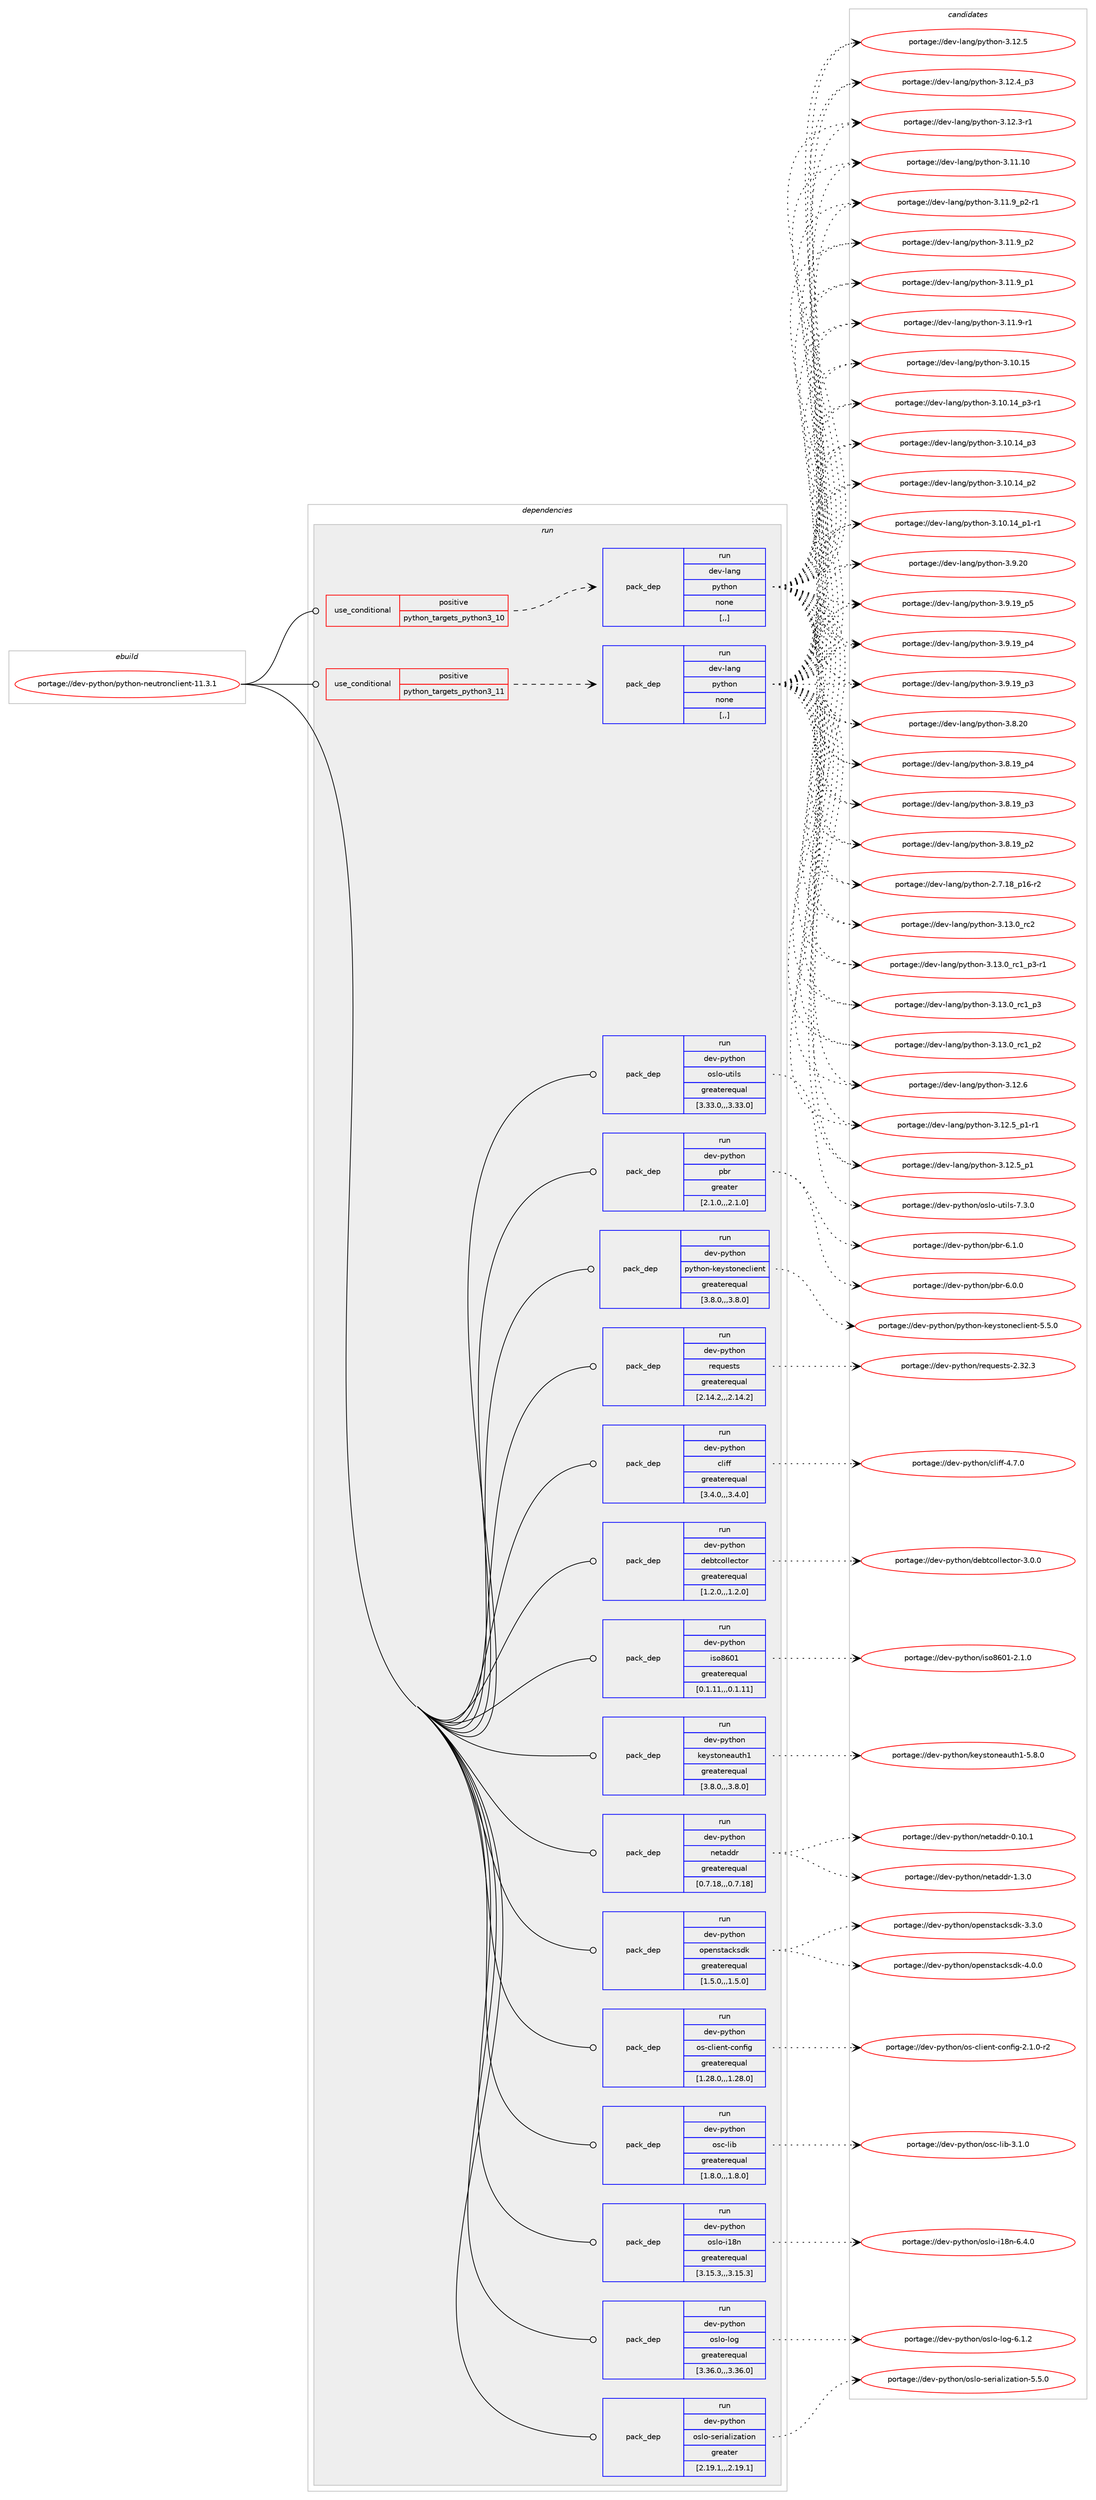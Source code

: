 digraph prolog {

# *************
# Graph options
# *************

newrank=true;
concentrate=true;
compound=true;
graph [rankdir=LR,fontname=Helvetica,fontsize=10,ranksep=1.5];#, ranksep=2.5, nodesep=0.2];
edge  [arrowhead=vee];
node  [fontname=Helvetica,fontsize=10];

# **********
# The ebuild
# **********

subgraph cluster_leftcol {
color=gray;
label=<<i>ebuild</i>>;
id [label="portage://dev-python/python-neutronclient-11.3.1", color=red, width=4, href="../dev-python/python-neutronclient-11.3.1.svg"];
}

# ****************
# The dependencies
# ****************

subgraph cluster_midcol {
color=gray;
label=<<i>dependencies</i>>;
subgraph cluster_compile {
fillcolor="#eeeeee";
style=filled;
label=<<i>compile</i>>;
}
subgraph cluster_compileandrun {
fillcolor="#eeeeee";
style=filled;
label=<<i>compile and run</i>>;
}
subgraph cluster_run {
fillcolor="#eeeeee";
style=filled;
label=<<i>run</i>>;
subgraph cond168962 {
dependency655419 [label=<<TABLE BORDER="0" CELLBORDER="1" CELLSPACING="0" CELLPADDING="4"><TR><TD ROWSPAN="3" CELLPADDING="10">use_conditional</TD></TR><TR><TD>positive</TD></TR><TR><TD>python_targets_python3_10</TD></TR></TABLE>>, shape=none, color=red];
subgraph pack481599 {
dependency655420 [label=<<TABLE BORDER="0" CELLBORDER="1" CELLSPACING="0" CELLPADDING="4" WIDTH="220"><TR><TD ROWSPAN="6" CELLPADDING="30">pack_dep</TD></TR><TR><TD WIDTH="110">run</TD></TR><TR><TD>dev-lang</TD></TR><TR><TD>python</TD></TR><TR><TD>none</TD></TR><TR><TD>[,,]</TD></TR></TABLE>>, shape=none, color=blue];
}
dependency655419:e -> dependency655420:w [weight=20,style="dashed",arrowhead="vee"];
}
id:e -> dependency655419:w [weight=20,style="solid",arrowhead="odot"];
subgraph cond168963 {
dependency655421 [label=<<TABLE BORDER="0" CELLBORDER="1" CELLSPACING="0" CELLPADDING="4"><TR><TD ROWSPAN="3" CELLPADDING="10">use_conditional</TD></TR><TR><TD>positive</TD></TR><TR><TD>python_targets_python3_11</TD></TR></TABLE>>, shape=none, color=red];
subgraph pack481600 {
dependency655422 [label=<<TABLE BORDER="0" CELLBORDER="1" CELLSPACING="0" CELLPADDING="4" WIDTH="220"><TR><TD ROWSPAN="6" CELLPADDING="30">pack_dep</TD></TR><TR><TD WIDTH="110">run</TD></TR><TR><TD>dev-lang</TD></TR><TR><TD>python</TD></TR><TR><TD>none</TD></TR><TR><TD>[,,]</TD></TR></TABLE>>, shape=none, color=blue];
}
dependency655421:e -> dependency655422:w [weight=20,style="dashed",arrowhead="vee"];
}
id:e -> dependency655421:w [weight=20,style="solid",arrowhead="odot"];
subgraph pack481601 {
dependency655423 [label=<<TABLE BORDER="0" CELLBORDER="1" CELLSPACING="0" CELLPADDING="4" WIDTH="220"><TR><TD ROWSPAN="6" CELLPADDING="30">pack_dep</TD></TR><TR><TD WIDTH="110">run</TD></TR><TR><TD>dev-python</TD></TR><TR><TD>cliff</TD></TR><TR><TD>greaterequal</TD></TR><TR><TD>[3.4.0,,,3.4.0]</TD></TR></TABLE>>, shape=none, color=blue];
}
id:e -> dependency655423:w [weight=20,style="solid",arrowhead="odot"];
subgraph pack481602 {
dependency655424 [label=<<TABLE BORDER="0" CELLBORDER="1" CELLSPACING="0" CELLPADDING="4" WIDTH="220"><TR><TD ROWSPAN="6" CELLPADDING="30">pack_dep</TD></TR><TR><TD WIDTH="110">run</TD></TR><TR><TD>dev-python</TD></TR><TR><TD>debtcollector</TD></TR><TR><TD>greaterequal</TD></TR><TR><TD>[1.2.0,,,1.2.0]</TD></TR></TABLE>>, shape=none, color=blue];
}
id:e -> dependency655424:w [weight=20,style="solid",arrowhead="odot"];
subgraph pack481603 {
dependency655425 [label=<<TABLE BORDER="0" CELLBORDER="1" CELLSPACING="0" CELLPADDING="4" WIDTH="220"><TR><TD ROWSPAN="6" CELLPADDING="30">pack_dep</TD></TR><TR><TD WIDTH="110">run</TD></TR><TR><TD>dev-python</TD></TR><TR><TD>iso8601</TD></TR><TR><TD>greaterequal</TD></TR><TR><TD>[0.1.11,,,0.1.11]</TD></TR></TABLE>>, shape=none, color=blue];
}
id:e -> dependency655425:w [weight=20,style="solid",arrowhead="odot"];
subgraph pack481604 {
dependency655426 [label=<<TABLE BORDER="0" CELLBORDER="1" CELLSPACING="0" CELLPADDING="4" WIDTH="220"><TR><TD ROWSPAN="6" CELLPADDING="30">pack_dep</TD></TR><TR><TD WIDTH="110">run</TD></TR><TR><TD>dev-python</TD></TR><TR><TD>keystoneauth1</TD></TR><TR><TD>greaterequal</TD></TR><TR><TD>[3.8.0,,,3.8.0]</TD></TR></TABLE>>, shape=none, color=blue];
}
id:e -> dependency655426:w [weight=20,style="solid",arrowhead="odot"];
subgraph pack481605 {
dependency655427 [label=<<TABLE BORDER="0" CELLBORDER="1" CELLSPACING="0" CELLPADDING="4" WIDTH="220"><TR><TD ROWSPAN="6" CELLPADDING="30">pack_dep</TD></TR><TR><TD WIDTH="110">run</TD></TR><TR><TD>dev-python</TD></TR><TR><TD>netaddr</TD></TR><TR><TD>greaterequal</TD></TR><TR><TD>[0.7.18,,,0.7.18]</TD></TR></TABLE>>, shape=none, color=blue];
}
id:e -> dependency655427:w [weight=20,style="solid",arrowhead="odot"];
subgraph pack481606 {
dependency655428 [label=<<TABLE BORDER="0" CELLBORDER="1" CELLSPACING="0" CELLPADDING="4" WIDTH="220"><TR><TD ROWSPAN="6" CELLPADDING="30">pack_dep</TD></TR><TR><TD WIDTH="110">run</TD></TR><TR><TD>dev-python</TD></TR><TR><TD>openstacksdk</TD></TR><TR><TD>greaterequal</TD></TR><TR><TD>[1.5.0,,,1.5.0]</TD></TR></TABLE>>, shape=none, color=blue];
}
id:e -> dependency655428:w [weight=20,style="solid",arrowhead="odot"];
subgraph pack481607 {
dependency655429 [label=<<TABLE BORDER="0" CELLBORDER="1" CELLSPACING="0" CELLPADDING="4" WIDTH="220"><TR><TD ROWSPAN="6" CELLPADDING="30">pack_dep</TD></TR><TR><TD WIDTH="110">run</TD></TR><TR><TD>dev-python</TD></TR><TR><TD>os-client-config</TD></TR><TR><TD>greaterequal</TD></TR><TR><TD>[1.28.0,,,1.28.0]</TD></TR></TABLE>>, shape=none, color=blue];
}
id:e -> dependency655429:w [weight=20,style="solid",arrowhead="odot"];
subgraph pack481608 {
dependency655430 [label=<<TABLE BORDER="0" CELLBORDER="1" CELLSPACING="0" CELLPADDING="4" WIDTH="220"><TR><TD ROWSPAN="6" CELLPADDING="30">pack_dep</TD></TR><TR><TD WIDTH="110">run</TD></TR><TR><TD>dev-python</TD></TR><TR><TD>osc-lib</TD></TR><TR><TD>greaterequal</TD></TR><TR><TD>[1.8.0,,,1.8.0]</TD></TR></TABLE>>, shape=none, color=blue];
}
id:e -> dependency655430:w [weight=20,style="solid",arrowhead="odot"];
subgraph pack481609 {
dependency655431 [label=<<TABLE BORDER="0" CELLBORDER="1" CELLSPACING="0" CELLPADDING="4" WIDTH="220"><TR><TD ROWSPAN="6" CELLPADDING="30">pack_dep</TD></TR><TR><TD WIDTH="110">run</TD></TR><TR><TD>dev-python</TD></TR><TR><TD>oslo-i18n</TD></TR><TR><TD>greaterequal</TD></TR><TR><TD>[3.15.3,,,3.15.3]</TD></TR></TABLE>>, shape=none, color=blue];
}
id:e -> dependency655431:w [weight=20,style="solid",arrowhead="odot"];
subgraph pack481610 {
dependency655432 [label=<<TABLE BORDER="0" CELLBORDER="1" CELLSPACING="0" CELLPADDING="4" WIDTH="220"><TR><TD ROWSPAN="6" CELLPADDING="30">pack_dep</TD></TR><TR><TD WIDTH="110">run</TD></TR><TR><TD>dev-python</TD></TR><TR><TD>oslo-log</TD></TR><TR><TD>greaterequal</TD></TR><TR><TD>[3.36.0,,,3.36.0]</TD></TR></TABLE>>, shape=none, color=blue];
}
id:e -> dependency655432:w [weight=20,style="solid",arrowhead="odot"];
subgraph pack481611 {
dependency655433 [label=<<TABLE BORDER="0" CELLBORDER="1" CELLSPACING="0" CELLPADDING="4" WIDTH="220"><TR><TD ROWSPAN="6" CELLPADDING="30">pack_dep</TD></TR><TR><TD WIDTH="110">run</TD></TR><TR><TD>dev-python</TD></TR><TR><TD>oslo-serialization</TD></TR><TR><TD>greater</TD></TR><TR><TD>[2.19.1,,,2.19.1]</TD></TR></TABLE>>, shape=none, color=blue];
}
id:e -> dependency655433:w [weight=20,style="solid",arrowhead="odot"];
subgraph pack481612 {
dependency655434 [label=<<TABLE BORDER="0" CELLBORDER="1" CELLSPACING="0" CELLPADDING="4" WIDTH="220"><TR><TD ROWSPAN="6" CELLPADDING="30">pack_dep</TD></TR><TR><TD WIDTH="110">run</TD></TR><TR><TD>dev-python</TD></TR><TR><TD>oslo-utils</TD></TR><TR><TD>greaterequal</TD></TR><TR><TD>[3.33.0,,,3.33.0]</TD></TR></TABLE>>, shape=none, color=blue];
}
id:e -> dependency655434:w [weight=20,style="solid",arrowhead="odot"];
subgraph pack481613 {
dependency655435 [label=<<TABLE BORDER="0" CELLBORDER="1" CELLSPACING="0" CELLPADDING="4" WIDTH="220"><TR><TD ROWSPAN="6" CELLPADDING="30">pack_dep</TD></TR><TR><TD WIDTH="110">run</TD></TR><TR><TD>dev-python</TD></TR><TR><TD>pbr</TD></TR><TR><TD>greater</TD></TR><TR><TD>[2.1.0,,,2.1.0]</TD></TR></TABLE>>, shape=none, color=blue];
}
id:e -> dependency655435:w [weight=20,style="solid",arrowhead="odot"];
subgraph pack481614 {
dependency655436 [label=<<TABLE BORDER="0" CELLBORDER="1" CELLSPACING="0" CELLPADDING="4" WIDTH="220"><TR><TD ROWSPAN="6" CELLPADDING="30">pack_dep</TD></TR><TR><TD WIDTH="110">run</TD></TR><TR><TD>dev-python</TD></TR><TR><TD>python-keystoneclient</TD></TR><TR><TD>greaterequal</TD></TR><TR><TD>[3.8.0,,,3.8.0]</TD></TR></TABLE>>, shape=none, color=blue];
}
id:e -> dependency655436:w [weight=20,style="solid",arrowhead="odot"];
subgraph pack481615 {
dependency655437 [label=<<TABLE BORDER="0" CELLBORDER="1" CELLSPACING="0" CELLPADDING="4" WIDTH="220"><TR><TD ROWSPAN="6" CELLPADDING="30">pack_dep</TD></TR><TR><TD WIDTH="110">run</TD></TR><TR><TD>dev-python</TD></TR><TR><TD>requests</TD></TR><TR><TD>greaterequal</TD></TR><TR><TD>[2.14.2,,,2.14.2]</TD></TR></TABLE>>, shape=none, color=blue];
}
id:e -> dependency655437:w [weight=20,style="solid",arrowhead="odot"];
}
}

# **************
# The candidates
# **************

subgraph cluster_choices {
rank=same;
color=gray;
label=<<i>candidates</i>>;

subgraph choice481599 {
color=black;
nodesep=1;
choice10010111845108971101034711212111610411111045514649514648951149950 [label="portage://dev-lang/python-3.13.0_rc2", color=red, width=4,href="../dev-lang/python-3.13.0_rc2.svg"];
choice1001011184510897110103471121211161041111104551464951464895114994995112514511449 [label="portage://dev-lang/python-3.13.0_rc1_p3-r1", color=red, width=4,href="../dev-lang/python-3.13.0_rc1_p3-r1.svg"];
choice100101118451089711010347112121116104111110455146495146489511499499511251 [label="portage://dev-lang/python-3.13.0_rc1_p3", color=red, width=4,href="../dev-lang/python-3.13.0_rc1_p3.svg"];
choice100101118451089711010347112121116104111110455146495146489511499499511250 [label="portage://dev-lang/python-3.13.0_rc1_p2", color=red, width=4,href="../dev-lang/python-3.13.0_rc1_p2.svg"];
choice10010111845108971101034711212111610411111045514649504654 [label="portage://dev-lang/python-3.12.6", color=red, width=4,href="../dev-lang/python-3.12.6.svg"];
choice1001011184510897110103471121211161041111104551464950465395112494511449 [label="portage://dev-lang/python-3.12.5_p1-r1", color=red, width=4,href="../dev-lang/python-3.12.5_p1-r1.svg"];
choice100101118451089711010347112121116104111110455146495046539511249 [label="portage://dev-lang/python-3.12.5_p1", color=red, width=4,href="../dev-lang/python-3.12.5_p1.svg"];
choice10010111845108971101034711212111610411111045514649504653 [label="portage://dev-lang/python-3.12.5", color=red, width=4,href="../dev-lang/python-3.12.5.svg"];
choice100101118451089711010347112121116104111110455146495046529511251 [label="portage://dev-lang/python-3.12.4_p3", color=red, width=4,href="../dev-lang/python-3.12.4_p3.svg"];
choice100101118451089711010347112121116104111110455146495046514511449 [label="portage://dev-lang/python-3.12.3-r1", color=red, width=4,href="../dev-lang/python-3.12.3-r1.svg"];
choice1001011184510897110103471121211161041111104551464949464948 [label="portage://dev-lang/python-3.11.10", color=red, width=4,href="../dev-lang/python-3.11.10.svg"];
choice1001011184510897110103471121211161041111104551464949465795112504511449 [label="portage://dev-lang/python-3.11.9_p2-r1", color=red, width=4,href="../dev-lang/python-3.11.9_p2-r1.svg"];
choice100101118451089711010347112121116104111110455146494946579511250 [label="portage://dev-lang/python-3.11.9_p2", color=red, width=4,href="../dev-lang/python-3.11.9_p2.svg"];
choice100101118451089711010347112121116104111110455146494946579511249 [label="portage://dev-lang/python-3.11.9_p1", color=red, width=4,href="../dev-lang/python-3.11.9_p1.svg"];
choice100101118451089711010347112121116104111110455146494946574511449 [label="portage://dev-lang/python-3.11.9-r1", color=red, width=4,href="../dev-lang/python-3.11.9-r1.svg"];
choice1001011184510897110103471121211161041111104551464948464953 [label="portage://dev-lang/python-3.10.15", color=red, width=4,href="../dev-lang/python-3.10.15.svg"];
choice100101118451089711010347112121116104111110455146494846495295112514511449 [label="portage://dev-lang/python-3.10.14_p3-r1", color=red, width=4,href="../dev-lang/python-3.10.14_p3-r1.svg"];
choice10010111845108971101034711212111610411111045514649484649529511251 [label="portage://dev-lang/python-3.10.14_p3", color=red, width=4,href="../dev-lang/python-3.10.14_p3.svg"];
choice10010111845108971101034711212111610411111045514649484649529511250 [label="portage://dev-lang/python-3.10.14_p2", color=red, width=4,href="../dev-lang/python-3.10.14_p2.svg"];
choice100101118451089711010347112121116104111110455146494846495295112494511449 [label="portage://dev-lang/python-3.10.14_p1-r1", color=red, width=4,href="../dev-lang/python-3.10.14_p1-r1.svg"];
choice10010111845108971101034711212111610411111045514657465048 [label="portage://dev-lang/python-3.9.20", color=red, width=4,href="../dev-lang/python-3.9.20.svg"];
choice100101118451089711010347112121116104111110455146574649579511253 [label="portage://dev-lang/python-3.9.19_p5", color=red, width=4,href="../dev-lang/python-3.9.19_p5.svg"];
choice100101118451089711010347112121116104111110455146574649579511252 [label="portage://dev-lang/python-3.9.19_p4", color=red, width=4,href="../dev-lang/python-3.9.19_p4.svg"];
choice100101118451089711010347112121116104111110455146574649579511251 [label="portage://dev-lang/python-3.9.19_p3", color=red, width=4,href="../dev-lang/python-3.9.19_p3.svg"];
choice10010111845108971101034711212111610411111045514656465048 [label="portage://dev-lang/python-3.8.20", color=red, width=4,href="../dev-lang/python-3.8.20.svg"];
choice100101118451089711010347112121116104111110455146564649579511252 [label="portage://dev-lang/python-3.8.19_p4", color=red, width=4,href="../dev-lang/python-3.8.19_p4.svg"];
choice100101118451089711010347112121116104111110455146564649579511251 [label="portage://dev-lang/python-3.8.19_p3", color=red, width=4,href="../dev-lang/python-3.8.19_p3.svg"];
choice100101118451089711010347112121116104111110455146564649579511250 [label="portage://dev-lang/python-3.8.19_p2", color=red, width=4,href="../dev-lang/python-3.8.19_p2.svg"];
choice100101118451089711010347112121116104111110455046554649569511249544511450 [label="portage://dev-lang/python-2.7.18_p16-r2", color=red, width=4,href="../dev-lang/python-2.7.18_p16-r2.svg"];
dependency655420:e -> choice10010111845108971101034711212111610411111045514649514648951149950:w [style=dotted,weight="100"];
dependency655420:e -> choice1001011184510897110103471121211161041111104551464951464895114994995112514511449:w [style=dotted,weight="100"];
dependency655420:e -> choice100101118451089711010347112121116104111110455146495146489511499499511251:w [style=dotted,weight="100"];
dependency655420:e -> choice100101118451089711010347112121116104111110455146495146489511499499511250:w [style=dotted,weight="100"];
dependency655420:e -> choice10010111845108971101034711212111610411111045514649504654:w [style=dotted,weight="100"];
dependency655420:e -> choice1001011184510897110103471121211161041111104551464950465395112494511449:w [style=dotted,weight="100"];
dependency655420:e -> choice100101118451089711010347112121116104111110455146495046539511249:w [style=dotted,weight="100"];
dependency655420:e -> choice10010111845108971101034711212111610411111045514649504653:w [style=dotted,weight="100"];
dependency655420:e -> choice100101118451089711010347112121116104111110455146495046529511251:w [style=dotted,weight="100"];
dependency655420:e -> choice100101118451089711010347112121116104111110455146495046514511449:w [style=dotted,weight="100"];
dependency655420:e -> choice1001011184510897110103471121211161041111104551464949464948:w [style=dotted,weight="100"];
dependency655420:e -> choice1001011184510897110103471121211161041111104551464949465795112504511449:w [style=dotted,weight="100"];
dependency655420:e -> choice100101118451089711010347112121116104111110455146494946579511250:w [style=dotted,weight="100"];
dependency655420:e -> choice100101118451089711010347112121116104111110455146494946579511249:w [style=dotted,weight="100"];
dependency655420:e -> choice100101118451089711010347112121116104111110455146494946574511449:w [style=dotted,weight="100"];
dependency655420:e -> choice1001011184510897110103471121211161041111104551464948464953:w [style=dotted,weight="100"];
dependency655420:e -> choice100101118451089711010347112121116104111110455146494846495295112514511449:w [style=dotted,weight="100"];
dependency655420:e -> choice10010111845108971101034711212111610411111045514649484649529511251:w [style=dotted,weight="100"];
dependency655420:e -> choice10010111845108971101034711212111610411111045514649484649529511250:w [style=dotted,weight="100"];
dependency655420:e -> choice100101118451089711010347112121116104111110455146494846495295112494511449:w [style=dotted,weight="100"];
dependency655420:e -> choice10010111845108971101034711212111610411111045514657465048:w [style=dotted,weight="100"];
dependency655420:e -> choice100101118451089711010347112121116104111110455146574649579511253:w [style=dotted,weight="100"];
dependency655420:e -> choice100101118451089711010347112121116104111110455146574649579511252:w [style=dotted,weight="100"];
dependency655420:e -> choice100101118451089711010347112121116104111110455146574649579511251:w [style=dotted,weight="100"];
dependency655420:e -> choice10010111845108971101034711212111610411111045514656465048:w [style=dotted,weight="100"];
dependency655420:e -> choice100101118451089711010347112121116104111110455146564649579511252:w [style=dotted,weight="100"];
dependency655420:e -> choice100101118451089711010347112121116104111110455146564649579511251:w [style=dotted,weight="100"];
dependency655420:e -> choice100101118451089711010347112121116104111110455146564649579511250:w [style=dotted,weight="100"];
dependency655420:e -> choice100101118451089711010347112121116104111110455046554649569511249544511450:w [style=dotted,weight="100"];
}
subgraph choice481600 {
color=black;
nodesep=1;
choice10010111845108971101034711212111610411111045514649514648951149950 [label="portage://dev-lang/python-3.13.0_rc2", color=red, width=4,href="../dev-lang/python-3.13.0_rc2.svg"];
choice1001011184510897110103471121211161041111104551464951464895114994995112514511449 [label="portage://dev-lang/python-3.13.0_rc1_p3-r1", color=red, width=4,href="../dev-lang/python-3.13.0_rc1_p3-r1.svg"];
choice100101118451089711010347112121116104111110455146495146489511499499511251 [label="portage://dev-lang/python-3.13.0_rc1_p3", color=red, width=4,href="../dev-lang/python-3.13.0_rc1_p3.svg"];
choice100101118451089711010347112121116104111110455146495146489511499499511250 [label="portage://dev-lang/python-3.13.0_rc1_p2", color=red, width=4,href="../dev-lang/python-3.13.0_rc1_p2.svg"];
choice10010111845108971101034711212111610411111045514649504654 [label="portage://dev-lang/python-3.12.6", color=red, width=4,href="../dev-lang/python-3.12.6.svg"];
choice1001011184510897110103471121211161041111104551464950465395112494511449 [label="portage://dev-lang/python-3.12.5_p1-r1", color=red, width=4,href="../dev-lang/python-3.12.5_p1-r1.svg"];
choice100101118451089711010347112121116104111110455146495046539511249 [label="portage://dev-lang/python-3.12.5_p1", color=red, width=4,href="../dev-lang/python-3.12.5_p1.svg"];
choice10010111845108971101034711212111610411111045514649504653 [label="portage://dev-lang/python-3.12.5", color=red, width=4,href="../dev-lang/python-3.12.5.svg"];
choice100101118451089711010347112121116104111110455146495046529511251 [label="portage://dev-lang/python-3.12.4_p3", color=red, width=4,href="../dev-lang/python-3.12.4_p3.svg"];
choice100101118451089711010347112121116104111110455146495046514511449 [label="portage://dev-lang/python-3.12.3-r1", color=red, width=4,href="../dev-lang/python-3.12.3-r1.svg"];
choice1001011184510897110103471121211161041111104551464949464948 [label="portage://dev-lang/python-3.11.10", color=red, width=4,href="../dev-lang/python-3.11.10.svg"];
choice1001011184510897110103471121211161041111104551464949465795112504511449 [label="portage://dev-lang/python-3.11.9_p2-r1", color=red, width=4,href="../dev-lang/python-3.11.9_p2-r1.svg"];
choice100101118451089711010347112121116104111110455146494946579511250 [label="portage://dev-lang/python-3.11.9_p2", color=red, width=4,href="../dev-lang/python-3.11.9_p2.svg"];
choice100101118451089711010347112121116104111110455146494946579511249 [label="portage://dev-lang/python-3.11.9_p1", color=red, width=4,href="../dev-lang/python-3.11.9_p1.svg"];
choice100101118451089711010347112121116104111110455146494946574511449 [label="portage://dev-lang/python-3.11.9-r1", color=red, width=4,href="../dev-lang/python-3.11.9-r1.svg"];
choice1001011184510897110103471121211161041111104551464948464953 [label="portage://dev-lang/python-3.10.15", color=red, width=4,href="../dev-lang/python-3.10.15.svg"];
choice100101118451089711010347112121116104111110455146494846495295112514511449 [label="portage://dev-lang/python-3.10.14_p3-r1", color=red, width=4,href="../dev-lang/python-3.10.14_p3-r1.svg"];
choice10010111845108971101034711212111610411111045514649484649529511251 [label="portage://dev-lang/python-3.10.14_p3", color=red, width=4,href="../dev-lang/python-3.10.14_p3.svg"];
choice10010111845108971101034711212111610411111045514649484649529511250 [label="portage://dev-lang/python-3.10.14_p2", color=red, width=4,href="../dev-lang/python-3.10.14_p2.svg"];
choice100101118451089711010347112121116104111110455146494846495295112494511449 [label="portage://dev-lang/python-3.10.14_p1-r1", color=red, width=4,href="../dev-lang/python-3.10.14_p1-r1.svg"];
choice10010111845108971101034711212111610411111045514657465048 [label="portage://dev-lang/python-3.9.20", color=red, width=4,href="../dev-lang/python-3.9.20.svg"];
choice100101118451089711010347112121116104111110455146574649579511253 [label="portage://dev-lang/python-3.9.19_p5", color=red, width=4,href="../dev-lang/python-3.9.19_p5.svg"];
choice100101118451089711010347112121116104111110455146574649579511252 [label="portage://dev-lang/python-3.9.19_p4", color=red, width=4,href="../dev-lang/python-3.9.19_p4.svg"];
choice100101118451089711010347112121116104111110455146574649579511251 [label="portage://dev-lang/python-3.9.19_p3", color=red, width=4,href="../dev-lang/python-3.9.19_p3.svg"];
choice10010111845108971101034711212111610411111045514656465048 [label="portage://dev-lang/python-3.8.20", color=red, width=4,href="../dev-lang/python-3.8.20.svg"];
choice100101118451089711010347112121116104111110455146564649579511252 [label="portage://dev-lang/python-3.8.19_p4", color=red, width=4,href="../dev-lang/python-3.8.19_p4.svg"];
choice100101118451089711010347112121116104111110455146564649579511251 [label="portage://dev-lang/python-3.8.19_p3", color=red, width=4,href="../dev-lang/python-3.8.19_p3.svg"];
choice100101118451089711010347112121116104111110455146564649579511250 [label="portage://dev-lang/python-3.8.19_p2", color=red, width=4,href="../dev-lang/python-3.8.19_p2.svg"];
choice100101118451089711010347112121116104111110455046554649569511249544511450 [label="portage://dev-lang/python-2.7.18_p16-r2", color=red, width=4,href="../dev-lang/python-2.7.18_p16-r2.svg"];
dependency655422:e -> choice10010111845108971101034711212111610411111045514649514648951149950:w [style=dotted,weight="100"];
dependency655422:e -> choice1001011184510897110103471121211161041111104551464951464895114994995112514511449:w [style=dotted,weight="100"];
dependency655422:e -> choice100101118451089711010347112121116104111110455146495146489511499499511251:w [style=dotted,weight="100"];
dependency655422:e -> choice100101118451089711010347112121116104111110455146495146489511499499511250:w [style=dotted,weight="100"];
dependency655422:e -> choice10010111845108971101034711212111610411111045514649504654:w [style=dotted,weight="100"];
dependency655422:e -> choice1001011184510897110103471121211161041111104551464950465395112494511449:w [style=dotted,weight="100"];
dependency655422:e -> choice100101118451089711010347112121116104111110455146495046539511249:w [style=dotted,weight="100"];
dependency655422:e -> choice10010111845108971101034711212111610411111045514649504653:w [style=dotted,weight="100"];
dependency655422:e -> choice100101118451089711010347112121116104111110455146495046529511251:w [style=dotted,weight="100"];
dependency655422:e -> choice100101118451089711010347112121116104111110455146495046514511449:w [style=dotted,weight="100"];
dependency655422:e -> choice1001011184510897110103471121211161041111104551464949464948:w [style=dotted,weight="100"];
dependency655422:e -> choice1001011184510897110103471121211161041111104551464949465795112504511449:w [style=dotted,weight="100"];
dependency655422:e -> choice100101118451089711010347112121116104111110455146494946579511250:w [style=dotted,weight="100"];
dependency655422:e -> choice100101118451089711010347112121116104111110455146494946579511249:w [style=dotted,weight="100"];
dependency655422:e -> choice100101118451089711010347112121116104111110455146494946574511449:w [style=dotted,weight="100"];
dependency655422:e -> choice1001011184510897110103471121211161041111104551464948464953:w [style=dotted,weight="100"];
dependency655422:e -> choice100101118451089711010347112121116104111110455146494846495295112514511449:w [style=dotted,weight="100"];
dependency655422:e -> choice10010111845108971101034711212111610411111045514649484649529511251:w [style=dotted,weight="100"];
dependency655422:e -> choice10010111845108971101034711212111610411111045514649484649529511250:w [style=dotted,weight="100"];
dependency655422:e -> choice100101118451089711010347112121116104111110455146494846495295112494511449:w [style=dotted,weight="100"];
dependency655422:e -> choice10010111845108971101034711212111610411111045514657465048:w [style=dotted,weight="100"];
dependency655422:e -> choice100101118451089711010347112121116104111110455146574649579511253:w [style=dotted,weight="100"];
dependency655422:e -> choice100101118451089711010347112121116104111110455146574649579511252:w [style=dotted,weight="100"];
dependency655422:e -> choice100101118451089711010347112121116104111110455146574649579511251:w [style=dotted,weight="100"];
dependency655422:e -> choice10010111845108971101034711212111610411111045514656465048:w [style=dotted,weight="100"];
dependency655422:e -> choice100101118451089711010347112121116104111110455146564649579511252:w [style=dotted,weight="100"];
dependency655422:e -> choice100101118451089711010347112121116104111110455146564649579511251:w [style=dotted,weight="100"];
dependency655422:e -> choice100101118451089711010347112121116104111110455146564649579511250:w [style=dotted,weight="100"];
dependency655422:e -> choice100101118451089711010347112121116104111110455046554649569511249544511450:w [style=dotted,weight="100"];
}
subgraph choice481601 {
color=black;
nodesep=1;
choice100101118451121211161041111104799108105102102455246554648 [label="portage://dev-python/cliff-4.7.0", color=red, width=4,href="../dev-python/cliff-4.7.0.svg"];
dependency655423:e -> choice100101118451121211161041111104799108105102102455246554648:w [style=dotted,weight="100"];
}
subgraph choice481602 {
color=black;
nodesep=1;
choice1001011184511212111610411111047100101981169911110810810199116111114455146484648 [label="portage://dev-python/debtcollector-3.0.0", color=red, width=4,href="../dev-python/debtcollector-3.0.0.svg"];
dependency655424:e -> choice1001011184511212111610411111047100101981169911110810810199116111114455146484648:w [style=dotted,weight="100"];
}
subgraph choice481603 {
color=black;
nodesep=1;
choice100101118451121211161041111104710511511156544849455046494648 [label="portage://dev-python/iso8601-2.1.0", color=red, width=4,href="../dev-python/iso8601-2.1.0.svg"];
dependency655425:e -> choice100101118451121211161041111104710511511156544849455046494648:w [style=dotted,weight="100"];
}
subgraph choice481604 {
color=black;
nodesep=1;
choice10010111845112121116104111110471071011211151161111101019711711610449455346564648 [label="portage://dev-python/keystoneauth1-5.8.0", color=red, width=4,href="../dev-python/keystoneauth1-5.8.0.svg"];
dependency655426:e -> choice10010111845112121116104111110471071011211151161111101019711711610449455346564648:w [style=dotted,weight="100"];
}
subgraph choice481605 {
color=black;
nodesep=1;
choice100101118451121211161041111104711010111697100100114454946514648 [label="portage://dev-python/netaddr-1.3.0", color=red, width=4,href="../dev-python/netaddr-1.3.0.svg"];
choice10010111845112121116104111110471101011169710010011445484649484649 [label="portage://dev-python/netaddr-0.10.1", color=red, width=4,href="../dev-python/netaddr-0.10.1.svg"];
dependency655427:e -> choice100101118451121211161041111104711010111697100100114454946514648:w [style=dotted,weight="100"];
dependency655427:e -> choice10010111845112121116104111110471101011169710010011445484649484649:w [style=dotted,weight="100"];
}
subgraph choice481606 {
color=black;
nodesep=1;
choice10010111845112121116104111110471111121011101151169799107115100107455246484648 [label="portage://dev-python/openstacksdk-4.0.0", color=red, width=4,href="../dev-python/openstacksdk-4.0.0.svg"];
choice10010111845112121116104111110471111121011101151169799107115100107455146514648 [label="portage://dev-python/openstacksdk-3.3.0", color=red, width=4,href="../dev-python/openstacksdk-3.3.0.svg"];
dependency655428:e -> choice10010111845112121116104111110471111121011101151169799107115100107455246484648:w [style=dotted,weight="100"];
dependency655428:e -> choice10010111845112121116104111110471111121011101151169799107115100107455146514648:w [style=dotted,weight="100"];
}
subgraph choice481607 {
color=black;
nodesep=1;
choice1001011184511212111610411111047111115459910810510111011645991111101021051034550464946484511450 [label="portage://dev-python/os-client-config-2.1.0-r2", color=red, width=4,href="../dev-python/os-client-config-2.1.0-r2.svg"];
dependency655429:e -> choice1001011184511212111610411111047111115459910810510111011645991111101021051034550464946484511450:w [style=dotted,weight="100"];
}
subgraph choice481608 {
color=black;
nodesep=1;
choice1001011184511212111610411111047111115994510810598455146494648 [label="portage://dev-python/osc-lib-3.1.0", color=red, width=4,href="../dev-python/osc-lib-3.1.0.svg"];
dependency655430:e -> choice1001011184511212111610411111047111115994510810598455146494648:w [style=dotted,weight="100"];
}
subgraph choice481609 {
color=black;
nodesep=1;
choice1001011184511212111610411111047111115108111451054956110455446524648 [label="portage://dev-python/oslo-i18n-6.4.0", color=red, width=4,href="../dev-python/oslo-i18n-6.4.0.svg"];
dependency655431:e -> choice1001011184511212111610411111047111115108111451054956110455446524648:w [style=dotted,weight="100"];
}
subgraph choice481610 {
color=black;
nodesep=1;
choice100101118451121211161041111104711111510811145108111103455446494650 [label="portage://dev-python/oslo-log-6.1.2", color=red, width=4,href="../dev-python/oslo-log-6.1.2.svg"];
dependency655432:e -> choice100101118451121211161041111104711111510811145108111103455446494650:w [style=dotted,weight="100"];
}
subgraph choice481611 {
color=black;
nodesep=1;
choice1001011184511212111610411111047111115108111451151011141059710810512297116105111110455346534648 [label="portage://dev-python/oslo-serialization-5.5.0", color=red, width=4,href="../dev-python/oslo-serialization-5.5.0.svg"];
dependency655433:e -> choice1001011184511212111610411111047111115108111451151011141059710810512297116105111110455346534648:w [style=dotted,weight="100"];
}
subgraph choice481612 {
color=black;
nodesep=1;
choice100101118451121211161041111104711111510811145117116105108115455546514648 [label="portage://dev-python/oslo-utils-7.3.0", color=red, width=4,href="../dev-python/oslo-utils-7.3.0.svg"];
dependency655434:e -> choice100101118451121211161041111104711111510811145117116105108115455546514648:w [style=dotted,weight="100"];
}
subgraph choice481613 {
color=black;
nodesep=1;
choice100101118451121211161041111104711298114455446494648 [label="portage://dev-python/pbr-6.1.0", color=red, width=4,href="../dev-python/pbr-6.1.0.svg"];
choice100101118451121211161041111104711298114455446484648 [label="portage://dev-python/pbr-6.0.0", color=red, width=4,href="../dev-python/pbr-6.0.0.svg"];
dependency655435:e -> choice100101118451121211161041111104711298114455446494648:w [style=dotted,weight="100"];
dependency655435:e -> choice100101118451121211161041111104711298114455446484648:w [style=dotted,weight="100"];
}
subgraph choice481614 {
color=black;
nodesep=1;
choice10010111845112121116104111110471121211161041111104510710112111511611111010199108105101110116455346534648 [label="portage://dev-python/python-keystoneclient-5.5.0", color=red, width=4,href="../dev-python/python-keystoneclient-5.5.0.svg"];
dependency655436:e -> choice10010111845112121116104111110471121211161041111104510710112111511611111010199108105101110116455346534648:w [style=dotted,weight="100"];
}
subgraph choice481615 {
color=black;
nodesep=1;
choice100101118451121211161041111104711410111311710111511611545504651504651 [label="portage://dev-python/requests-2.32.3", color=red, width=4,href="../dev-python/requests-2.32.3.svg"];
dependency655437:e -> choice100101118451121211161041111104711410111311710111511611545504651504651:w [style=dotted,weight="100"];
}
}

}
